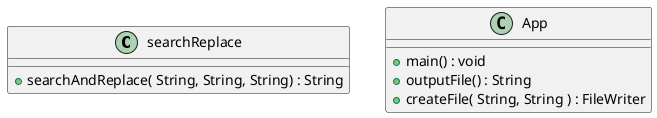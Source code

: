 @startuml
'https://plantuml.com/class-diagram

class searchReplace {
+searchAndReplace( String, String, String) : String
}
class App {
+main() : void
+outputFile() : String
+createFile( String, String ) : FileWriter
}
@enduml